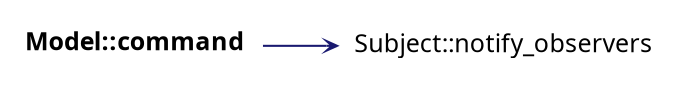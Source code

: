 digraph "Model::command"
{
 // INTERACTIVE_SVG=YES
 // LATEX_PDF_SIZE
  graph [];
  edge [fontname=Ubuntu labelfontsize=10 arrowhead=open arrowtail=open arrowsize=0.5];
  node [fontname=Ubuntu fontsize=12 shape=plaintext];
  rankdir="LR";
  Node1 [label=<<b>Model::command</b>> tooltip=" " ];
  Node1 -> Node2 [color="midnightblue"style="solid"];
  Node2 [label="Subject::notify_observers" URL="$structSubject.html#a156c54b0ef570d0439f2347643192dc3" tooltip=" " ];
}
